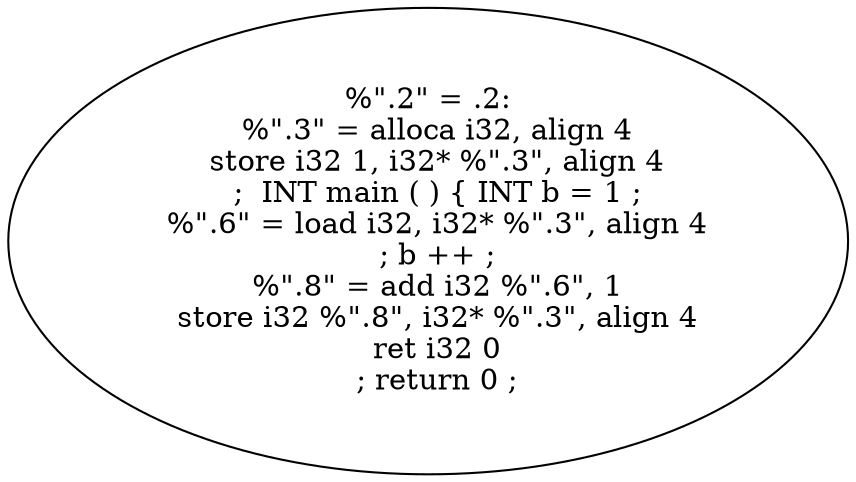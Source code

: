 digraph AST {
  "131879693395728" [label="%\".2\" = .2:
  %\".3\" = alloca i32, align 4
  store i32 1, i32* %\".3\", align 4
  ;  INT main ( ) { INT b = 1 ;
  %\".6\" = load i32, i32* %\".3\", align 4
  ; b ++ ;
  %\".8\" = add i32 %\".6\", 1
  store i32 %\".8\", i32* %\".3\", align 4
  ret i32 0
  ; return 0 ;"];
}
